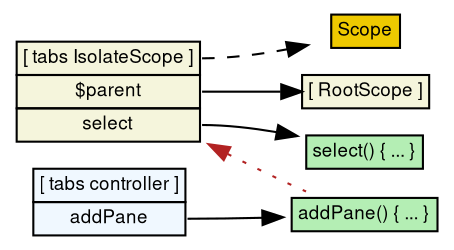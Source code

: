 digraph d {
	rankdir=LR
	nodesep=0.1
	node [fontname="Helvetica,Sans", fontsize=9, penwidth=0.5, margin="0.05, 0.04", height="0.2" ]

  /* scopes */
  node [shape=plaintext];
  root [label=<<table bgcolor="beige" border="0" cellborder="1" cellpadding="2" cellspacing="0">
  <tr><td port="proto">[ RootScope ]</td></tr></table>>]
  tabsScope [label=<<table bgcolor="beige" border="0" cellborder="1" cellpadding="2" cellspacing="0">
  <tr><td port="proto">[ tabs IsolateScope ]</td></tr>
  <tr><td port="parent">$parent</td></tr>
  <tr><td port="select">select</td></tr>
  </table>>]
  controller [label=<<table bgcolor="aliceblue" border="0" cellborder="1" cellpadding="2" cellspacing="0">
  <tr><td port="proto">[ tabs controller ]</td></tr>
  <tr><td port="addPane">addPane</td></tr>
  </table>>]
  Scope [label=<<table bgcolor="gold2" border="0" cellborder="1" cellpadding="2" cellspacing="0">
  <tr><td port="proto">Scope</td></tr>
  </table>>]

/* functions */
  addPane [label=<<table bgcolor="darkseagreen2" border="0" cellborder="1" cellpadding="2" cellspacing="0">
  <tr><td>addPane() { ... }</td></tr>
  </table>>]
  select [label=<<table bgcolor="darkseagreen2" border="0" cellborder="1" cellpadding="2" cellspacing="0">
  <tr><td>select() { ... }</td></tr>
  </table>>]

  /* references */
  tabsScope:proto -> Scope [style = dashed]
  tabsScope:parent -> root:proto
  tabsScope:select -> select
  controller:addPane -> addPane
  tabsScope -> addPane [style=dotted, color=firebrick, dir=back]
}
